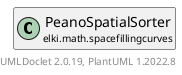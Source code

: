 @startuml
    remove .*\.(Instance|Par|Parameterizer|Factory)$
    set namespaceSeparator none
    hide empty fields
    hide empty methods

    class "<size:14>PeanoSpatialSorter.Par\n<size:10>elki.math.spacefillingcurves" as elki.math.spacefillingcurves.PeanoSpatialSorter.Par [[PeanoSpatialSorter.Par.html]] {
        +make(): PeanoSpatialSorter
    }

    interface "<size:14>Parameterizer\n<size:10>elki.utilities.optionhandling" as elki.utilities.optionhandling.Parameterizer [[../../utilities/optionhandling/Parameterizer.html]] {
        {abstract} +make(): Object
    }
    class "<size:14>PeanoSpatialSorter\n<size:10>elki.math.spacefillingcurves" as elki.math.spacefillingcurves.PeanoSpatialSorter [[PeanoSpatialSorter.html]]

    elki.utilities.optionhandling.Parameterizer <|.. elki.math.spacefillingcurves.PeanoSpatialSorter.Par
    elki.math.spacefillingcurves.PeanoSpatialSorter +-- elki.math.spacefillingcurves.PeanoSpatialSorter.Par

    center footer UMLDoclet 2.0.19, PlantUML 1.2022.8
@enduml
